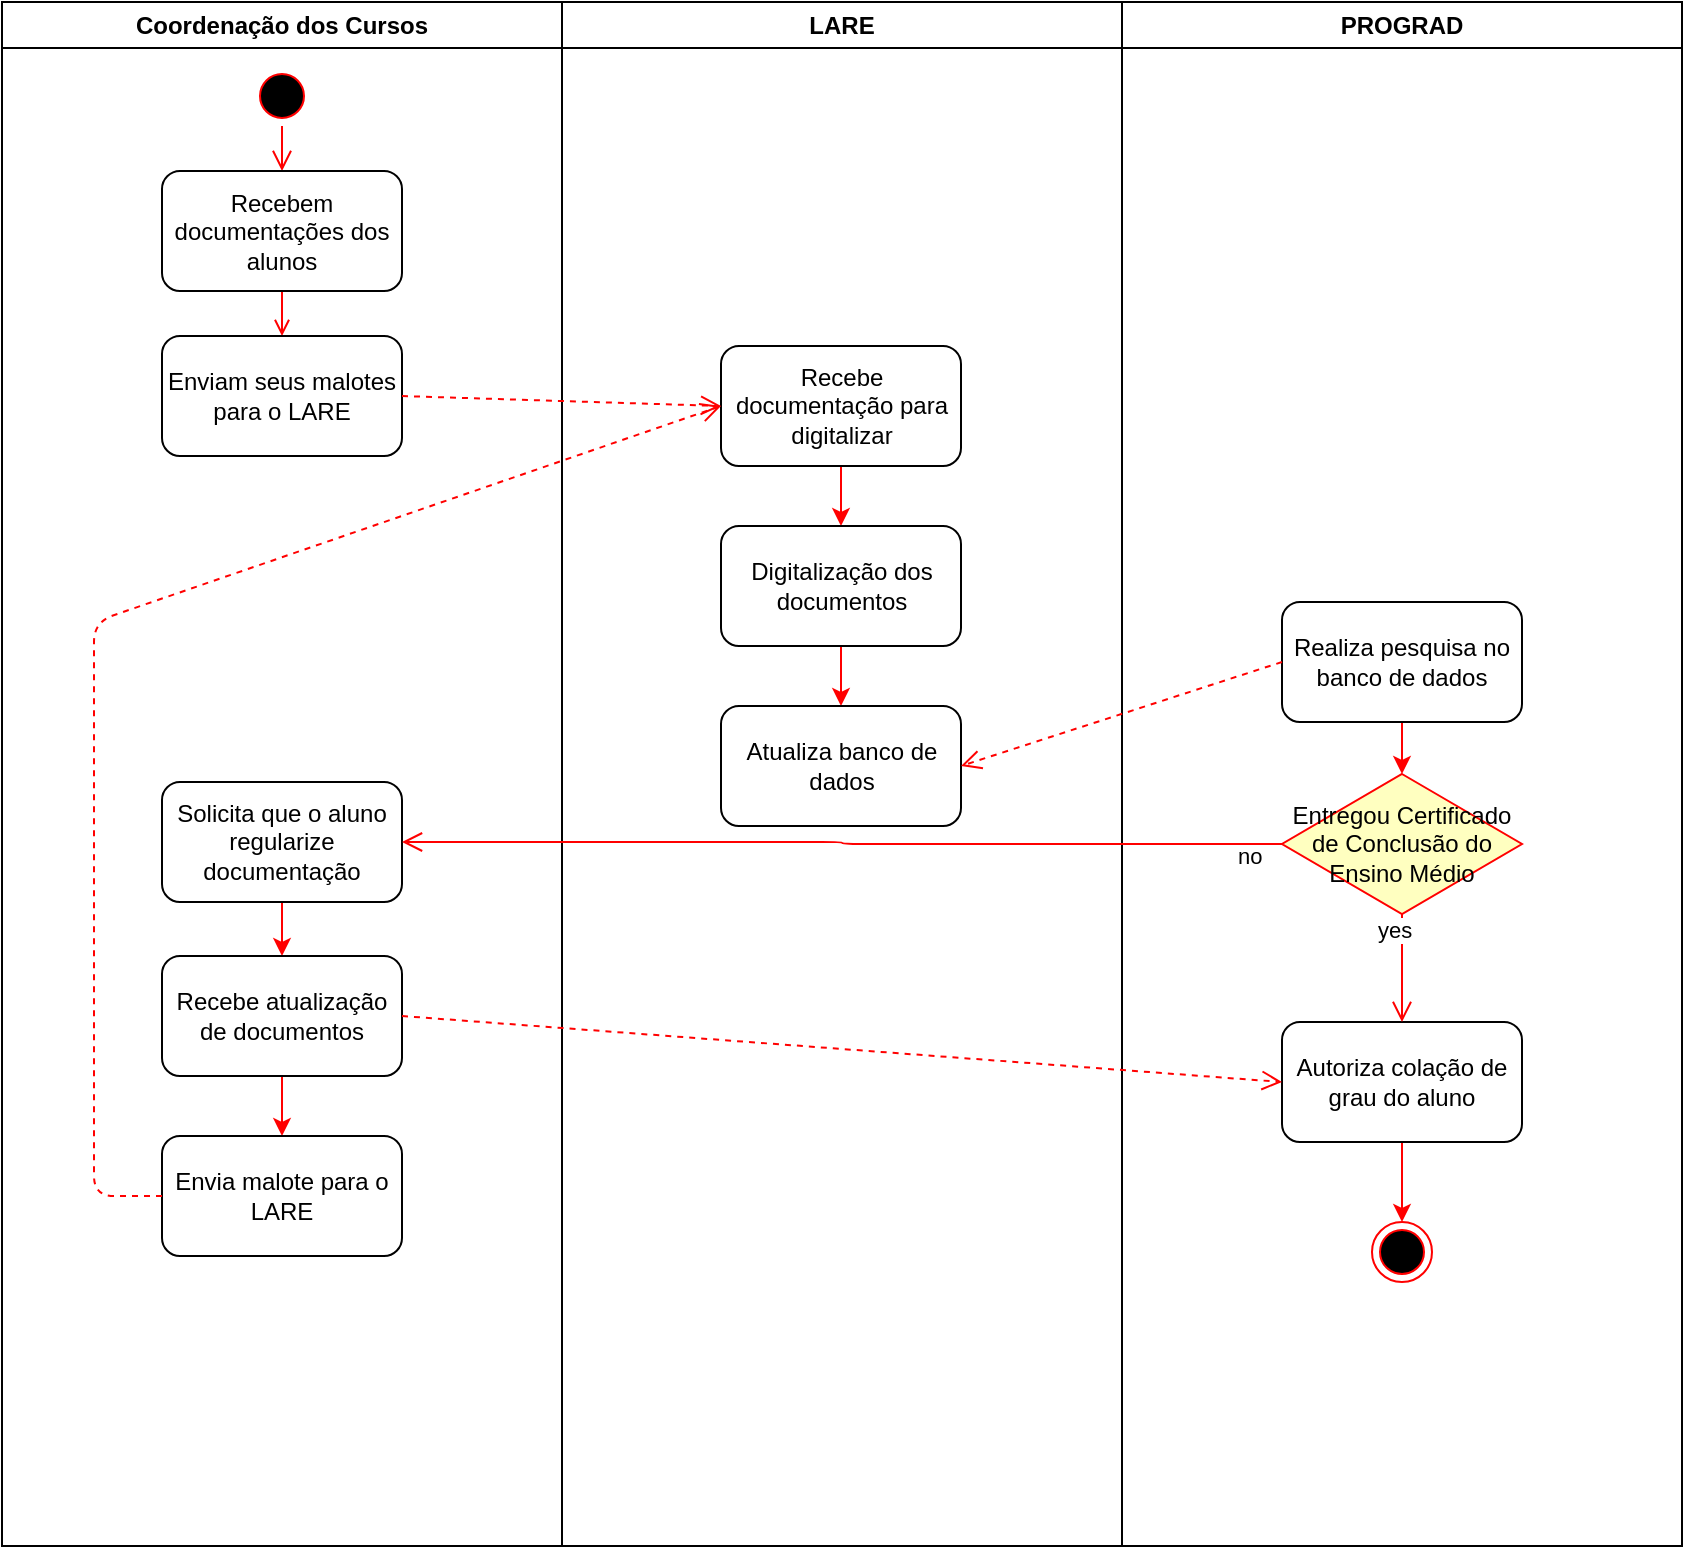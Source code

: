<mxfile version="12.2.9" type="github" pages="1">
  <diagram name="Page-1" id="e7e014a7-5840-1c2e-5031-d8a46d1fe8dd">
    <mxGraphModel dx="1094" dy="507" grid="1" gridSize="10" guides="1" tooltips="1" connect="1" arrows="1" fold="1" page="1" pageScale="1" pageWidth="1169" pageHeight="826" background="#ffffff" math="0" shadow="0">
      <root>
        <mxCell id="0"/>
        <mxCell id="1" parent="0"/>
        <mxCell id="2" value="Coordenação dos Cursos" style="swimlane;whiteSpace=wrap" parent="1" vertex="1">
          <mxGeometry x="164" y="20" width="280" height="772" as="geometry"/>
        </mxCell>
        <mxCell id="5" value="" style="ellipse;shape=startState;fillColor=#000000;strokeColor=#ff0000;" parent="2" vertex="1">
          <mxGeometry x="125" y="32" width="30" height="30" as="geometry"/>
        </mxCell>
        <mxCell id="6" value="" style="edgeStyle=elbowEdgeStyle;elbow=horizontal;verticalAlign=bottom;endArrow=open;endSize=8;strokeColor=#FF0000;endFill=1;rounded=0;entryX=0.5;entryY=0;entryDx=0;entryDy=0;" parent="2" source="5" target="u4yT-pGp6C20VgRw0iH_-41" edge="1">
          <mxGeometry x="100" y="40" as="geometry">
            <mxPoint x="115.5" y="122" as="targetPoint"/>
          </mxGeometry>
        </mxCell>
        <mxCell id="9" value="" style="endArrow=open;strokeColor=#FF0000;endFill=1;rounded=0;exitX=0.5;exitY=1;exitDx=0;exitDy=0;entryX=0.5;entryY=0;entryDx=0;entryDy=0;" parent="2" source="u4yT-pGp6C20VgRw0iH_-41" target="u4yT-pGp6C20VgRw0iH_-42" edge="1">
          <mxGeometry relative="1" as="geometry">
            <mxPoint x="115" y="160" as="sourcePoint"/>
            <mxPoint x="120.5" y="220" as="targetPoint"/>
          </mxGeometry>
        </mxCell>
        <mxCell id="u4yT-pGp6C20VgRw0iH_-41" value="Recebem documentações dos alunos" style="rounded=1;whiteSpace=wrap;html=1;" parent="2" vertex="1">
          <mxGeometry x="80" y="84.5" width="120" height="60" as="geometry"/>
        </mxCell>
        <mxCell id="u4yT-pGp6C20VgRw0iH_-42" value="Enviam seus malotes para o LARE" style="rounded=1;whiteSpace=wrap;html=1;" parent="2" vertex="1">
          <mxGeometry x="80" y="167" width="120" height="60" as="geometry"/>
        </mxCell>
        <mxCell id="u4yT-pGp6C20VgRw0iH_-104" value="" style="edgeStyle=orthogonalEdgeStyle;rounded=0;orthogonalLoop=1;jettySize=auto;html=1;strokeColor=#FF0000;" parent="2" source="u4yT-pGp6C20VgRw0iH_-99" target="u4yT-pGp6C20VgRw0iH_-103" edge="1">
          <mxGeometry relative="1" as="geometry"/>
        </mxCell>
        <mxCell id="u4yT-pGp6C20VgRw0iH_-99" value="Solicita que o aluno regularize documentação" style="rounded=1;whiteSpace=wrap;html=1;" parent="2" vertex="1">
          <mxGeometry x="80" y="390" width="120" height="60" as="geometry"/>
        </mxCell>
        <mxCell id="u4yT-pGp6C20VgRw0iH_-106" value="" style="edgeStyle=orthogonalEdgeStyle;rounded=0;orthogonalLoop=1;jettySize=auto;html=1;strokeColor=#FF0000;" parent="2" source="u4yT-pGp6C20VgRw0iH_-103" target="u4yT-pGp6C20VgRw0iH_-105" edge="1">
          <mxGeometry relative="1" as="geometry"/>
        </mxCell>
        <mxCell id="u4yT-pGp6C20VgRw0iH_-103" value="Recebe atualização de documentos" style="rounded=1;whiteSpace=wrap;html=1;" parent="2" vertex="1">
          <mxGeometry x="80" y="477" width="120" height="60" as="geometry"/>
        </mxCell>
        <mxCell id="u4yT-pGp6C20VgRw0iH_-105" value="Envia malote para o LARE" style="rounded=1;whiteSpace=wrap;html=1;" parent="2" vertex="1">
          <mxGeometry x="80" y="567" width="120" height="60" as="geometry"/>
        </mxCell>
        <mxCell id="3" value="LARE" style="swimlane;whiteSpace=wrap" parent="1" vertex="1">
          <mxGeometry x="444" y="20" width="280" height="772" as="geometry"/>
        </mxCell>
        <mxCell id="u4yT-pGp6C20VgRw0iH_-71" value="" style="edgeStyle=orthogonalEdgeStyle;rounded=0;orthogonalLoop=1;jettySize=auto;html=1;strokeColor=#FF0000;" parent="3" source="u4yT-pGp6C20VgRw0iH_-62" target="u4yT-pGp6C20VgRw0iH_-70" edge="1">
          <mxGeometry relative="1" as="geometry"/>
        </mxCell>
        <mxCell id="u4yT-pGp6C20VgRw0iH_-62" value="Recebe documentação para digitalizar" style="rounded=1;whiteSpace=wrap;html=1;" parent="3" vertex="1">
          <mxGeometry x="79.5" y="172" width="120" height="60" as="geometry"/>
        </mxCell>
        <mxCell id="u4yT-pGp6C20VgRw0iH_-75" value="" style="edgeStyle=orthogonalEdgeStyle;rounded=0;orthogonalLoop=1;jettySize=auto;html=1;strokeColor=#FF0000;" parent="3" source="u4yT-pGp6C20VgRw0iH_-70" target="u4yT-pGp6C20VgRw0iH_-74" edge="1">
          <mxGeometry relative="1" as="geometry"/>
        </mxCell>
        <mxCell id="u4yT-pGp6C20VgRw0iH_-70" value="Digitalização dos documentos" style="rounded=1;whiteSpace=wrap;html=1;" parent="3" vertex="1">
          <mxGeometry x="79.5" y="262" width="120" height="60" as="geometry"/>
        </mxCell>
        <mxCell id="u4yT-pGp6C20VgRw0iH_-74" value="Atualiza banco de dados" style="rounded=1;whiteSpace=wrap;html=1;" parent="3" vertex="1">
          <mxGeometry x="79.5" y="352" width="120" height="60" as="geometry"/>
        </mxCell>
        <mxCell id="u4yT-pGp6C20VgRw0iH_-43" value="PROGRAD" style="swimlane;whiteSpace=wrap" parent="1" vertex="1">
          <mxGeometry x="724" y="20" width="280" height="772" as="geometry"/>
        </mxCell>
        <mxCell id="u4yT-pGp6C20VgRw0iH_-97" value="" style="edgeStyle=orthogonalEdgeStyle;rounded=0;orthogonalLoop=1;jettySize=auto;html=1;strokeColor=#FF0000;entryX=0.5;entryY=0;entryDx=0;entryDy=0;" parent="u4yT-pGp6C20VgRw0iH_-43" source="u4yT-pGp6C20VgRw0iH_-80" edge="1" target="u4yT-pGp6C20VgRw0iH_-93">
          <mxGeometry relative="1" as="geometry">
            <mxPoint x="140" y="480" as="targetPoint"/>
          </mxGeometry>
        </mxCell>
        <mxCell id="u4yT-pGp6C20VgRw0iH_-80" value="Realiza pesquisa no banco de dados" style="rounded=1;whiteSpace=wrap;html=1;" parent="u4yT-pGp6C20VgRw0iH_-43" vertex="1">
          <mxGeometry x="80" y="300" width="120" height="60" as="geometry"/>
        </mxCell>
        <mxCell id="u4yT-pGp6C20VgRw0iH_-93" value="Entregou Certificado de Conclusão do Ensino Médio" style="rhombus;whiteSpace=wrap;html=1;fillColor=#ffffc0;strokeColor=#ff0000;" parent="u4yT-pGp6C20VgRw0iH_-43" vertex="1">
          <mxGeometry x="80" y="386" width="120" height="70" as="geometry"/>
        </mxCell>
        <mxCell id="u4yT-pGp6C20VgRw0iH_-101" value="" style="edgeStyle=orthogonalEdgeStyle;rounded=0;orthogonalLoop=1;jettySize=auto;html=1;strokeColor=#FF0000;entryX=0.5;entryY=0;entryDx=0;entryDy=0;" parent="u4yT-pGp6C20VgRw0iH_-43" source="u4yT-pGp6C20VgRw0iH_-98" target="u4yT-pGp6C20VgRw0iH_-102" edge="1">
          <mxGeometry relative="1" as="geometry">
            <mxPoint x="140" y="710" as="targetPoint"/>
          </mxGeometry>
        </mxCell>
        <mxCell id="u4yT-pGp6C20VgRw0iH_-98" value="Autoriza colação de grau do aluno" style="rounded=1;whiteSpace=wrap;html=1;" parent="u4yT-pGp6C20VgRw0iH_-43" vertex="1">
          <mxGeometry x="80" y="510" width="120" height="60" as="geometry"/>
        </mxCell>
        <mxCell id="u4yT-pGp6C20VgRw0iH_-94" value="no" style="edgeStyle=orthogonalEdgeStyle;html=1;align=left;verticalAlign=bottom;endArrow=open;endSize=8;strokeColor=#ff0000;entryX=0.5;entryY=0;entryDx=0;entryDy=0;" parent="u4yT-pGp6C20VgRw0iH_-43" source="u4yT-pGp6C20VgRw0iH_-93" target="u4yT-pGp6C20VgRw0iH_-98" edge="1">
          <mxGeometry x="-1" y="-86" relative="1" as="geometry">
            <mxPoint x="140" y="570" as="targetPoint"/>
            <mxPoint x="2" y="-20" as="offset"/>
            <Array as="points">
              <mxPoint x="140" y="480"/>
              <mxPoint x="140" y="480"/>
            </Array>
          </mxGeometry>
        </mxCell>
        <mxCell id="u4yT-pGp6C20VgRw0iH_-102" value="" style="ellipse;html=1;shape=endState;fillColor=#000000;strokeColor=#ff0000;" parent="u4yT-pGp6C20VgRw0iH_-43" vertex="1">
          <mxGeometry x="125" y="610" width="30" height="30" as="geometry"/>
        </mxCell>
        <mxCell id="u4yT-pGp6C20VgRw0iH_-90" value="" style="html=1;verticalAlign=bottom;endArrow=open;dashed=1;endSize=8;strokeColor=#FF0000;exitX=1;exitY=0.5;exitDx=0;exitDy=0;entryX=0;entryY=0.5;entryDx=0;entryDy=0;" parent="1" source="u4yT-pGp6C20VgRw0iH_-42" target="u4yT-pGp6C20VgRw0iH_-62" edge="1">
          <mxGeometry relative="1" as="geometry">
            <mxPoint x="348" y="222" as="sourcePoint"/>
            <mxPoint x="164" y="810" as="targetPoint"/>
          </mxGeometry>
        </mxCell>
        <mxCell id="u4yT-pGp6C20VgRw0iH_-91" value="" style="html=1;verticalAlign=bottom;endArrow=open;dashed=1;endSize=8;strokeColor=#FF0000;exitX=0;exitY=0.5;exitDx=0;exitDy=0;entryX=1;entryY=0.5;entryDx=0;entryDy=0;" parent="1" source="u4yT-pGp6C20VgRw0iH_-80" target="u4yT-pGp6C20VgRw0iH_-74" edge="1">
          <mxGeometry relative="1" as="geometry">
            <mxPoint x="620" y="350" as="sourcePoint"/>
            <mxPoint x="770" y="220" as="targetPoint"/>
          </mxGeometry>
        </mxCell>
        <mxCell id="u4yT-pGp6C20VgRw0iH_-95" value="yes" style="edgeStyle=orthogonalEdgeStyle;html=1;align=left;verticalAlign=top;endArrow=open;endSize=8;strokeColor=#ff0000;entryX=1;entryY=0.5;entryDx=0;entryDy=0;" parent="1" source="u4yT-pGp6C20VgRw0iH_-93" target="u4yT-pGp6C20VgRw0iH_-99" edge="1">
          <mxGeometry x="-1" y="55" relative="1" as="geometry">
            <mxPoint x="330" y="495" as="targetPoint"/>
            <mxPoint x="46" y="-25" as="offset"/>
          </mxGeometry>
        </mxCell>
        <mxCell id="u4yT-pGp6C20VgRw0iH_-107" value="" style="html=1;verticalAlign=bottom;endArrow=open;dashed=1;endSize=8;strokeColor=#FF0000;exitX=0;exitY=0.5;exitDx=0;exitDy=0;entryX=0;entryY=0.5;entryDx=0;entryDy=0;" parent="1" source="u4yT-pGp6C20VgRw0iH_-105" target="u4yT-pGp6C20VgRw0iH_-62" edge="1">
          <mxGeometry relative="1" as="geometry">
            <mxPoint x="374" y="230" as="sourcePoint"/>
            <mxPoint x="533.5" y="232" as="targetPoint"/>
            <Array as="points">
              <mxPoint x="210" y="617"/>
              <mxPoint x="210" y="330"/>
            </Array>
          </mxGeometry>
        </mxCell>
        <mxCell id="u4yT-pGp6C20VgRw0iH_-109" value="" style="html=1;verticalAlign=bottom;endArrow=open;dashed=1;endSize=8;strokeColor=#FF0000;exitX=1;exitY=0.5;exitDx=0;exitDy=0;entryX=0;entryY=0.5;entryDx=0;entryDy=0;" parent="1" source="u4yT-pGp6C20VgRw0iH_-103" target="u4yT-pGp6C20VgRw0iH_-98" edge="1">
          <mxGeometry relative="1" as="geometry">
            <mxPoint x="374" y="627" as="sourcePoint"/>
            <mxPoint x="533.5" y="232" as="targetPoint"/>
          </mxGeometry>
        </mxCell>
      </root>
    </mxGraphModel>
  </diagram>
</mxfile>
